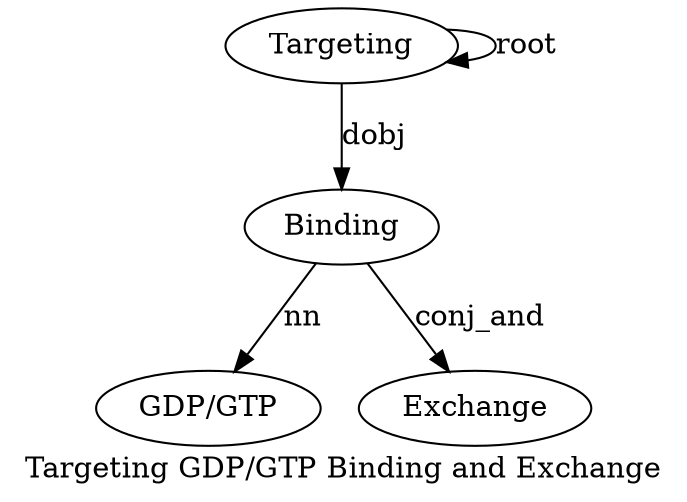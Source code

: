 digraph "Targeting GDP/GTP Binding and Exchange" {
label="Targeting GDP/GTP Binding and Exchange";
Targeting1 [style=filled, fillcolor=white, label=Targeting];
Targeting1 -> Targeting1  [label=root];
Binding3 [style=filled, fillcolor=white, label=Binding];
"GDP/GTP2" [style=filled, fillcolor=white, label="GDP/GTP"];
Binding3 -> "GDP/GTP2"  [label=nn];
Targeting1 -> Binding3  [label=dobj];
Exchange5 [style=filled, fillcolor=white, label=Exchange];
Binding3 -> Exchange5  [label=conj_and];
}
